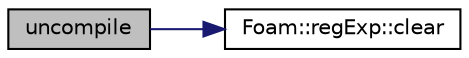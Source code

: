 digraph "uncompile"
{
  bgcolor="transparent";
  edge [fontname="Helvetica",fontsize="10",labelfontname="Helvetica",labelfontsize="10"];
  node [fontname="Helvetica",fontsize="10",shape=record];
  rankdir="LR";
  Node1 [label="uncompile",height=0.2,width=0.4,color="black", fillcolor="grey75", style="filled", fontcolor="black"];
  Node1 -> Node2 [color="midnightblue",fontsize="10",style="solid",fontname="Helvetica"];
  Node2 [label="Foam::regExp::clear",height=0.2,width=0.4,color="black",URL="$a02157.html#a1b56f955eb2c7ee75c48ab3e7bc3d659",tooltip="Release precompiled expression. "];
}
